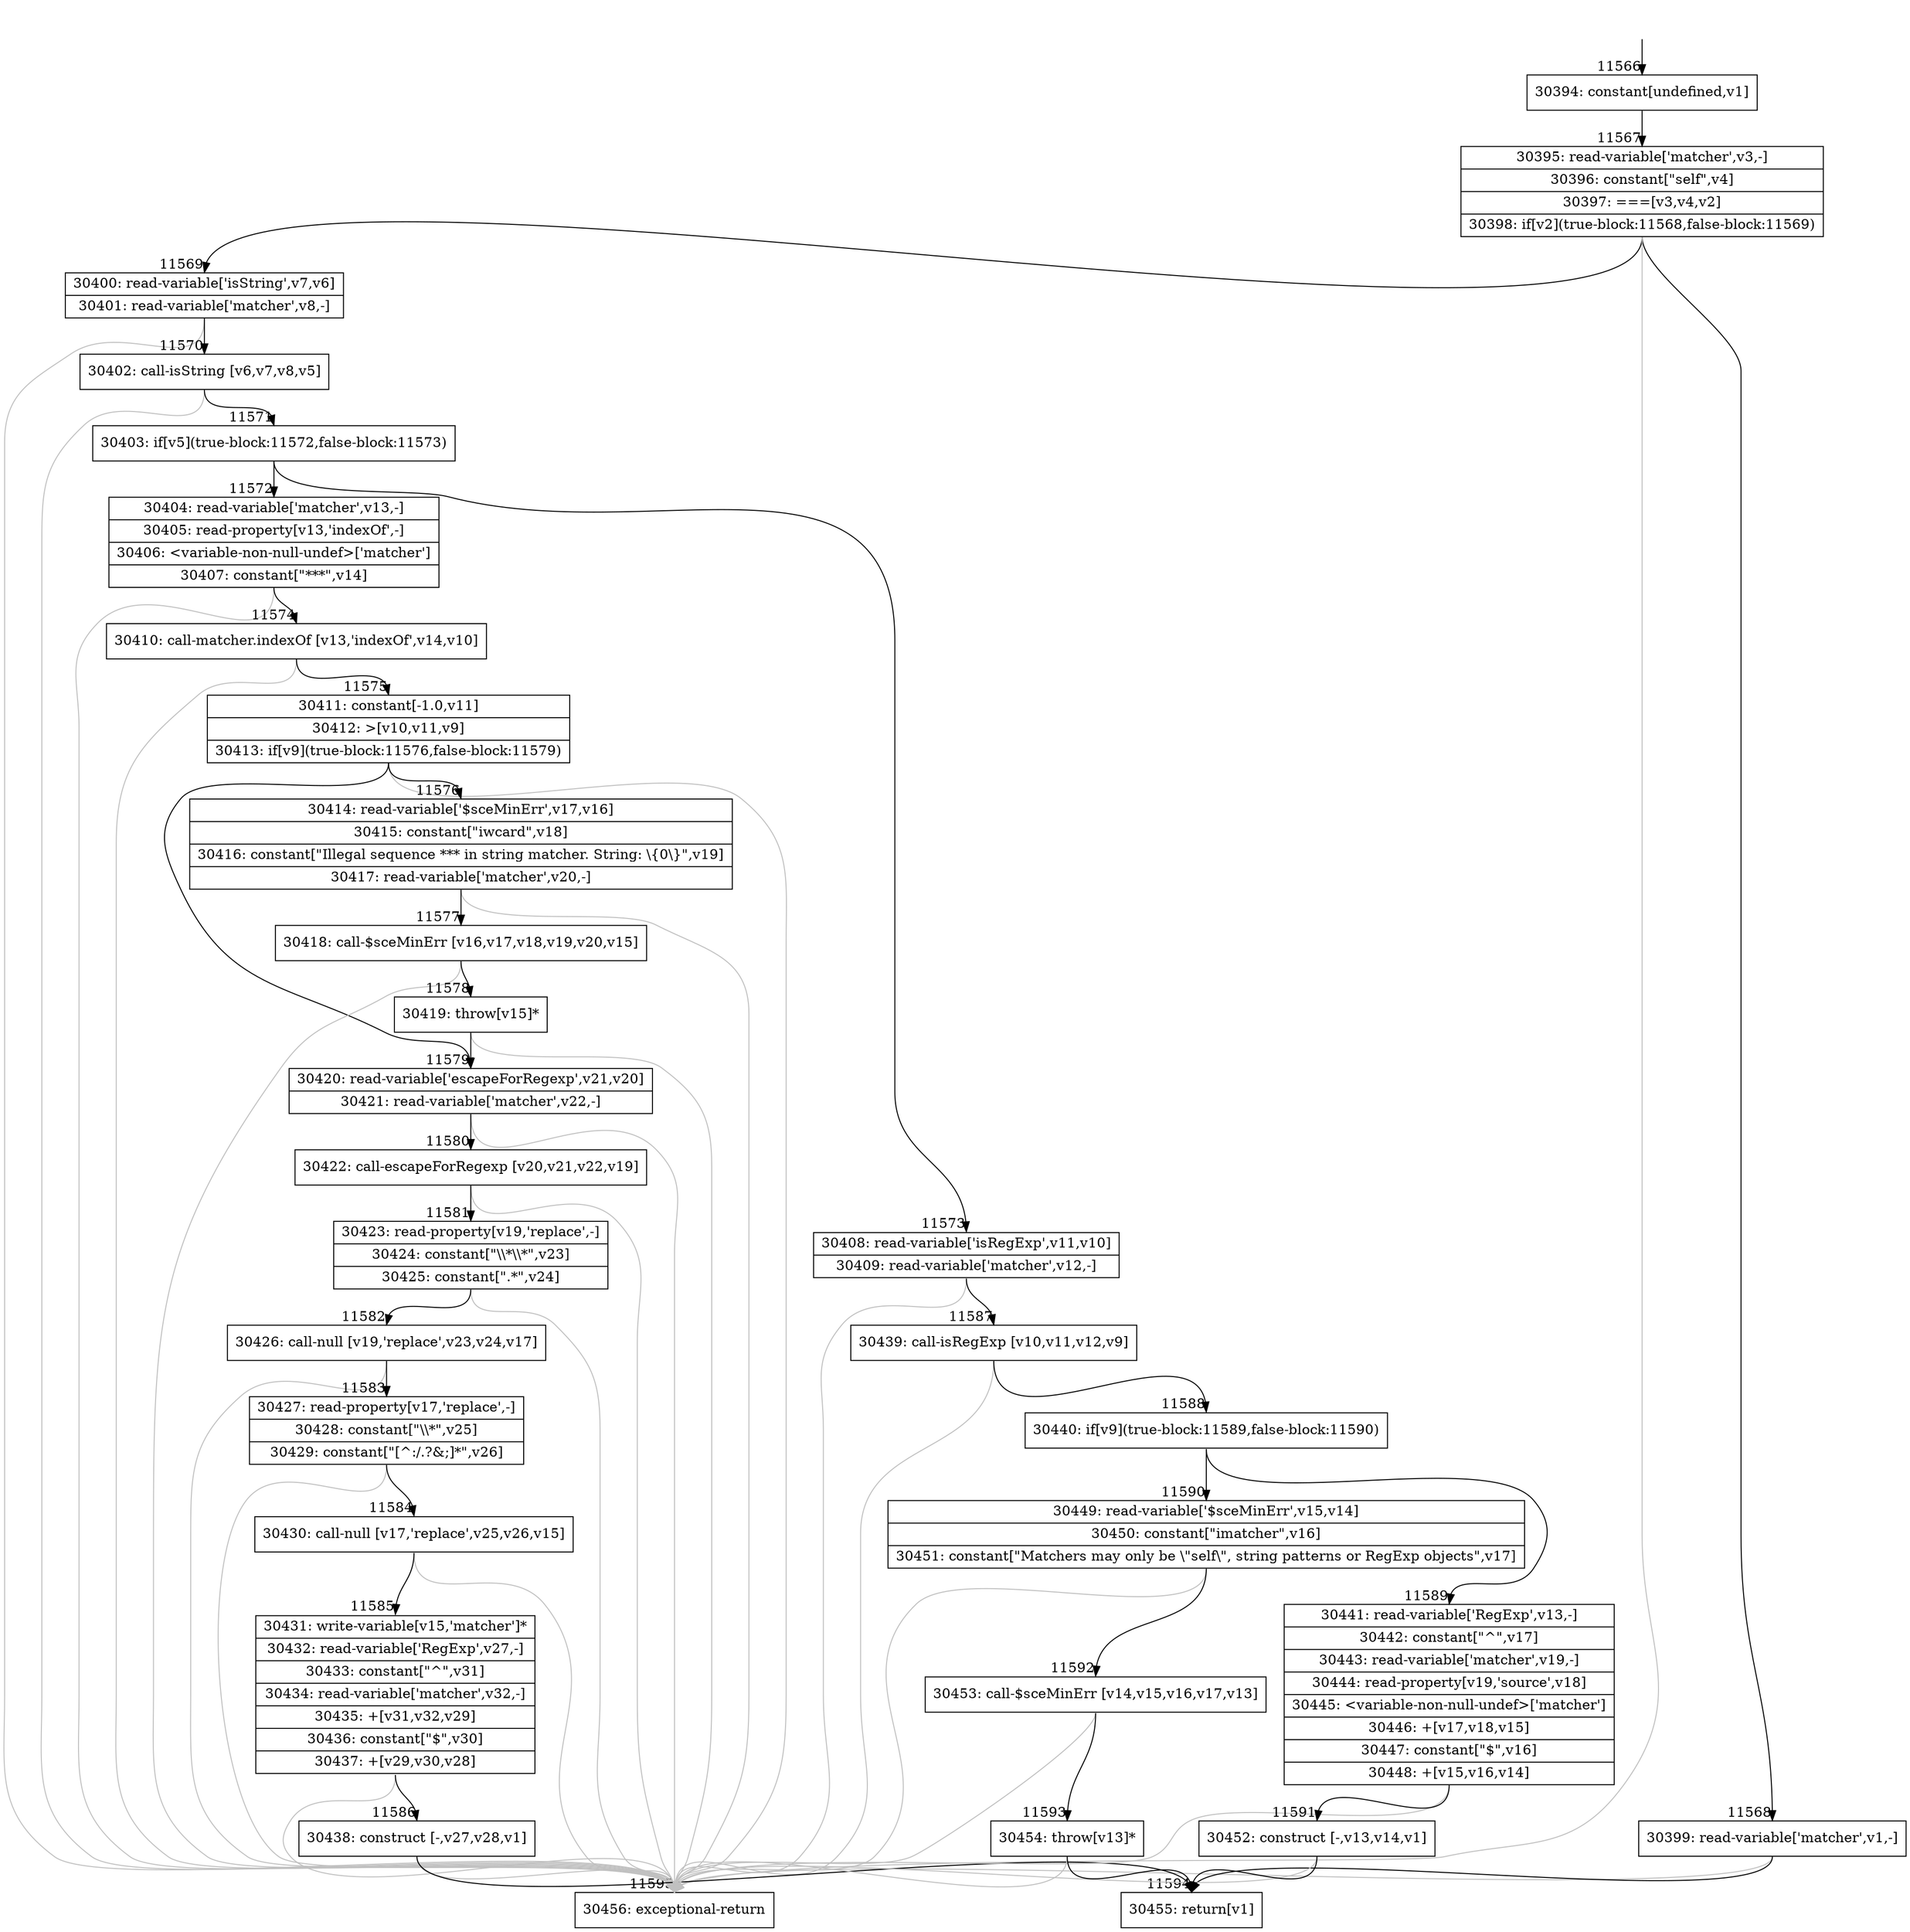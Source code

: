 digraph {
rankdir="TD"
BB_entry893[shape=none,label=""];
BB_entry893 -> BB11566 [tailport=s, headport=n, headlabel="    11566"]
BB11566 [shape=record label="{30394: constant[undefined,v1]}" ] 
BB11566 -> BB11567 [tailport=s, headport=n, headlabel="      11567"]
BB11567 [shape=record label="{30395: read-variable['matcher',v3,-]|30396: constant[\"self\",v4]|30397: ===[v3,v4,v2]|30398: if[v2](true-block:11568,false-block:11569)}" ] 
BB11567 -> BB11568 [tailport=s, headport=n, headlabel="      11568"]
BB11567 -> BB11569 [tailport=s, headport=n, headlabel="      11569"]
BB11567 -> BB11595 [tailport=s, headport=n, color=gray, headlabel="      11595"]
BB11568 [shape=record label="{30399: read-variable['matcher',v1,-]}" ] 
BB11568 -> BB11594 [tailport=s, headport=n, headlabel="      11594"]
BB11568 -> BB11595 [tailport=s, headport=n, color=gray]
BB11569 [shape=record label="{30400: read-variable['isString',v7,v6]|30401: read-variable['matcher',v8,-]}" ] 
BB11569 -> BB11570 [tailport=s, headport=n, headlabel="      11570"]
BB11569 -> BB11595 [tailport=s, headport=n, color=gray]
BB11570 [shape=record label="{30402: call-isString [v6,v7,v8,v5]}" ] 
BB11570 -> BB11571 [tailport=s, headport=n, headlabel="      11571"]
BB11570 -> BB11595 [tailport=s, headport=n, color=gray]
BB11571 [shape=record label="{30403: if[v5](true-block:11572,false-block:11573)}" ] 
BB11571 -> BB11572 [tailport=s, headport=n, headlabel="      11572"]
BB11571 -> BB11573 [tailport=s, headport=n, headlabel="      11573"]
BB11572 [shape=record label="{30404: read-variable['matcher',v13,-]|30405: read-property[v13,'indexOf',-]|30406: \<variable-non-null-undef\>['matcher']|30407: constant[\"***\",v14]}" ] 
BB11572 -> BB11574 [tailport=s, headport=n, headlabel="      11574"]
BB11572 -> BB11595 [tailport=s, headport=n, color=gray]
BB11573 [shape=record label="{30408: read-variable['isRegExp',v11,v10]|30409: read-variable['matcher',v12,-]}" ] 
BB11573 -> BB11587 [tailport=s, headport=n, headlabel="      11587"]
BB11573 -> BB11595 [tailport=s, headport=n, color=gray]
BB11574 [shape=record label="{30410: call-matcher.indexOf [v13,'indexOf',v14,v10]}" ] 
BB11574 -> BB11575 [tailport=s, headport=n, headlabel="      11575"]
BB11574 -> BB11595 [tailport=s, headport=n, color=gray]
BB11575 [shape=record label="{30411: constant[-1.0,v11]|30412: \>[v10,v11,v9]|30413: if[v9](true-block:11576,false-block:11579)}" ] 
BB11575 -> BB11576 [tailport=s, headport=n, headlabel="      11576"]
BB11575 -> BB11579 [tailport=s, headport=n, headlabel="      11579"]
BB11575 -> BB11595 [tailport=s, headport=n, color=gray]
BB11576 [shape=record label="{30414: read-variable['$sceMinErr',v17,v16]|30415: constant[\"iwcard\",v18]|30416: constant[\"Illegal sequence *** in string matcher.  String: \\\{0\\\}\",v19]|30417: read-variable['matcher',v20,-]}" ] 
BB11576 -> BB11577 [tailport=s, headport=n, headlabel="      11577"]
BB11576 -> BB11595 [tailport=s, headport=n, color=gray]
BB11577 [shape=record label="{30418: call-$sceMinErr [v16,v17,v18,v19,v20,v15]}" ] 
BB11577 -> BB11578 [tailport=s, headport=n, headlabel="      11578"]
BB11577 -> BB11595 [tailport=s, headport=n, color=gray]
BB11578 [shape=record label="{30419: throw[v15]*}" ] 
BB11578 -> BB11579 [tailport=s, headport=n]
BB11578 -> BB11595 [tailport=s, headport=n, color=gray]
BB11579 [shape=record label="{30420: read-variable['escapeForRegexp',v21,v20]|30421: read-variable['matcher',v22,-]}" ] 
BB11579 -> BB11580 [tailport=s, headport=n, headlabel="      11580"]
BB11579 -> BB11595 [tailport=s, headport=n, color=gray]
BB11580 [shape=record label="{30422: call-escapeForRegexp [v20,v21,v22,v19]}" ] 
BB11580 -> BB11581 [tailport=s, headport=n, headlabel="      11581"]
BB11580 -> BB11595 [tailport=s, headport=n, color=gray]
BB11581 [shape=record label="{30423: read-property[v19,'replace',-]|30424: constant[\"\\\\*\\\\*\",v23]|30425: constant[\".*\",v24]}" ] 
BB11581 -> BB11582 [tailport=s, headport=n, headlabel="      11582"]
BB11581 -> BB11595 [tailport=s, headport=n, color=gray]
BB11582 [shape=record label="{30426: call-null [v19,'replace',v23,v24,v17]}" ] 
BB11582 -> BB11583 [tailport=s, headport=n, headlabel="      11583"]
BB11582 -> BB11595 [tailport=s, headport=n, color=gray]
BB11583 [shape=record label="{30427: read-property[v17,'replace',-]|30428: constant[\"\\\\*\",v25]|30429: constant[\"[^:/.?&;]*\",v26]}" ] 
BB11583 -> BB11584 [tailport=s, headport=n, headlabel="      11584"]
BB11583 -> BB11595 [tailport=s, headport=n, color=gray]
BB11584 [shape=record label="{30430: call-null [v17,'replace',v25,v26,v15]}" ] 
BB11584 -> BB11585 [tailport=s, headport=n, headlabel="      11585"]
BB11584 -> BB11595 [tailport=s, headport=n, color=gray]
BB11585 [shape=record label="{30431: write-variable[v15,'matcher']*|30432: read-variable['RegExp',v27,-]|30433: constant[\"^\",v31]|30434: read-variable['matcher',v32,-]|30435: +[v31,v32,v29]|30436: constant[\"$\",v30]|30437: +[v29,v30,v28]}" ] 
BB11585 -> BB11586 [tailport=s, headport=n, headlabel="      11586"]
BB11585 -> BB11595 [tailport=s, headport=n, color=gray]
BB11586 [shape=record label="{30438: construct [-,v27,v28,v1]}" ] 
BB11586 -> BB11594 [tailport=s, headport=n]
BB11586 -> BB11595 [tailport=s, headport=n, color=gray]
BB11587 [shape=record label="{30439: call-isRegExp [v10,v11,v12,v9]}" ] 
BB11587 -> BB11588 [tailport=s, headport=n, headlabel="      11588"]
BB11587 -> BB11595 [tailport=s, headport=n, color=gray]
BB11588 [shape=record label="{30440: if[v9](true-block:11589,false-block:11590)}" ] 
BB11588 -> BB11589 [tailport=s, headport=n, headlabel="      11589"]
BB11588 -> BB11590 [tailport=s, headport=n, headlabel="      11590"]
BB11589 [shape=record label="{30441: read-variable['RegExp',v13,-]|30442: constant[\"^\",v17]|30443: read-variable['matcher',v19,-]|30444: read-property[v19,'source',v18]|30445: \<variable-non-null-undef\>['matcher']|30446: +[v17,v18,v15]|30447: constant[\"$\",v16]|30448: +[v15,v16,v14]}" ] 
BB11589 -> BB11591 [tailport=s, headport=n, headlabel="      11591"]
BB11589 -> BB11595 [tailport=s, headport=n, color=gray]
BB11590 [shape=record label="{30449: read-variable['$sceMinErr',v15,v14]|30450: constant[\"imatcher\",v16]|30451: constant[\"Matchers may only be \\\"self\\\", string patterns or RegExp objects\",v17]}" ] 
BB11590 -> BB11592 [tailport=s, headport=n, headlabel="      11592"]
BB11590 -> BB11595 [tailport=s, headport=n, color=gray]
BB11591 [shape=record label="{30452: construct [-,v13,v14,v1]}" ] 
BB11591 -> BB11594 [tailport=s, headport=n]
BB11591 -> BB11595 [tailport=s, headport=n, color=gray]
BB11592 [shape=record label="{30453: call-$sceMinErr [v14,v15,v16,v17,v13]}" ] 
BB11592 -> BB11593 [tailport=s, headport=n, headlabel="      11593"]
BB11592 -> BB11595 [tailport=s, headport=n, color=gray]
BB11593 [shape=record label="{30454: throw[v13]*}" ] 
BB11593 -> BB11594 [tailport=s, headport=n]
BB11593 -> BB11595 [tailport=s, headport=n, color=gray]
BB11594 [shape=record label="{30455: return[v1]}" ] 
BB11595 [shape=record label="{30456: exceptional-return}" ] 
//#$~ 16373
}
